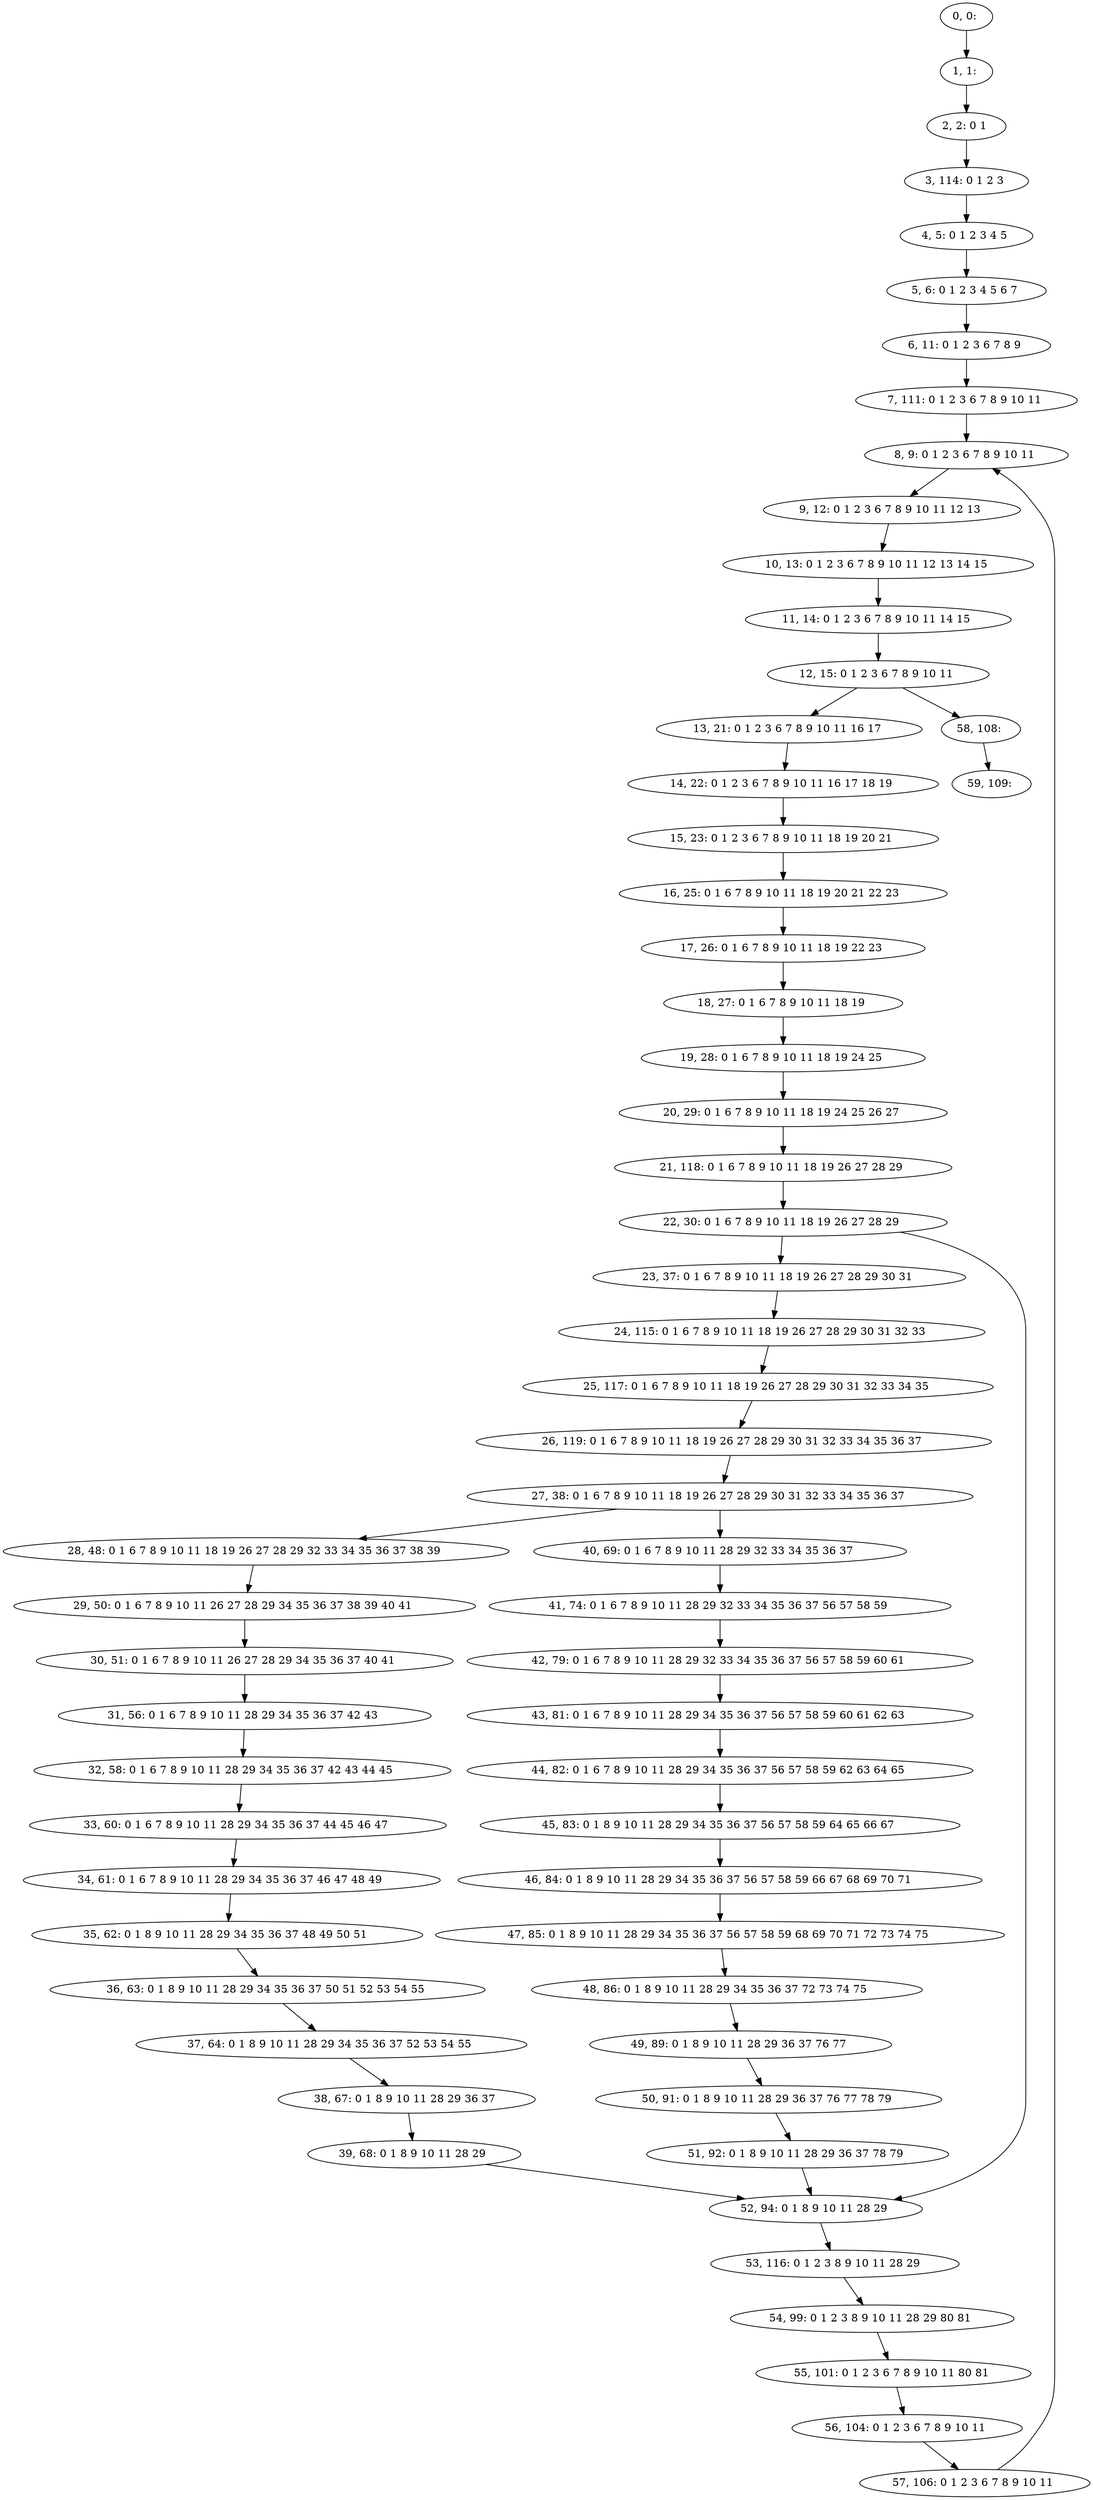 digraph G {
0[label="0, 0: "];
1[label="1, 1: "];
2[label="2, 2: 0 1 "];
3[label="3, 114: 0 1 2 3 "];
4[label="4, 5: 0 1 2 3 4 5 "];
5[label="5, 6: 0 1 2 3 4 5 6 7 "];
6[label="6, 11: 0 1 2 3 6 7 8 9 "];
7[label="7, 111: 0 1 2 3 6 7 8 9 10 11 "];
8[label="8, 9: 0 1 2 3 6 7 8 9 10 11 "];
9[label="9, 12: 0 1 2 3 6 7 8 9 10 11 12 13 "];
10[label="10, 13: 0 1 2 3 6 7 8 9 10 11 12 13 14 15 "];
11[label="11, 14: 0 1 2 3 6 7 8 9 10 11 14 15 "];
12[label="12, 15: 0 1 2 3 6 7 8 9 10 11 "];
13[label="13, 21: 0 1 2 3 6 7 8 9 10 11 16 17 "];
14[label="14, 22: 0 1 2 3 6 7 8 9 10 11 16 17 18 19 "];
15[label="15, 23: 0 1 2 3 6 7 8 9 10 11 18 19 20 21 "];
16[label="16, 25: 0 1 6 7 8 9 10 11 18 19 20 21 22 23 "];
17[label="17, 26: 0 1 6 7 8 9 10 11 18 19 22 23 "];
18[label="18, 27: 0 1 6 7 8 9 10 11 18 19 "];
19[label="19, 28: 0 1 6 7 8 9 10 11 18 19 24 25 "];
20[label="20, 29: 0 1 6 7 8 9 10 11 18 19 24 25 26 27 "];
21[label="21, 118: 0 1 6 7 8 9 10 11 18 19 26 27 28 29 "];
22[label="22, 30: 0 1 6 7 8 9 10 11 18 19 26 27 28 29 "];
23[label="23, 37: 0 1 6 7 8 9 10 11 18 19 26 27 28 29 30 31 "];
24[label="24, 115: 0 1 6 7 8 9 10 11 18 19 26 27 28 29 30 31 32 33 "];
25[label="25, 117: 0 1 6 7 8 9 10 11 18 19 26 27 28 29 30 31 32 33 34 35 "];
26[label="26, 119: 0 1 6 7 8 9 10 11 18 19 26 27 28 29 30 31 32 33 34 35 36 37 "];
27[label="27, 38: 0 1 6 7 8 9 10 11 18 19 26 27 28 29 30 31 32 33 34 35 36 37 "];
28[label="28, 48: 0 1 6 7 8 9 10 11 18 19 26 27 28 29 32 33 34 35 36 37 38 39 "];
29[label="29, 50: 0 1 6 7 8 9 10 11 26 27 28 29 34 35 36 37 38 39 40 41 "];
30[label="30, 51: 0 1 6 7 8 9 10 11 26 27 28 29 34 35 36 37 40 41 "];
31[label="31, 56: 0 1 6 7 8 9 10 11 28 29 34 35 36 37 42 43 "];
32[label="32, 58: 0 1 6 7 8 9 10 11 28 29 34 35 36 37 42 43 44 45 "];
33[label="33, 60: 0 1 6 7 8 9 10 11 28 29 34 35 36 37 44 45 46 47 "];
34[label="34, 61: 0 1 6 7 8 9 10 11 28 29 34 35 36 37 46 47 48 49 "];
35[label="35, 62: 0 1 8 9 10 11 28 29 34 35 36 37 48 49 50 51 "];
36[label="36, 63: 0 1 8 9 10 11 28 29 34 35 36 37 50 51 52 53 54 55 "];
37[label="37, 64: 0 1 8 9 10 11 28 29 34 35 36 37 52 53 54 55 "];
38[label="38, 67: 0 1 8 9 10 11 28 29 36 37 "];
39[label="39, 68: 0 1 8 9 10 11 28 29 "];
40[label="40, 69: 0 1 6 7 8 9 10 11 28 29 32 33 34 35 36 37 "];
41[label="41, 74: 0 1 6 7 8 9 10 11 28 29 32 33 34 35 36 37 56 57 58 59 "];
42[label="42, 79: 0 1 6 7 8 9 10 11 28 29 32 33 34 35 36 37 56 57 58 59 60 61 "];
43[label="43, 81: 0 1 6 7 8 9 10 11 28 29 34 35 36 37 56 57 58 59 60 61 62 63 "];
44[label="44, 82: 0 1 6 7 8 9 10 11 28 29 34 35 36 37 56 57 58 59 62 63 64 65 "];
45[label="45, 83: 0 1 8 9 10 11 28 29 34 35 36 37 56 57 58 59 64 65 66 67 "];
46[label="46, 84: 0 1 8 9 10 11 28 29 34 35 36 37 56 57 58 59 66 67 68 69 70 71 "];
47[label="47, 85: 0 1 8 9 10 11 28 29 34 35 36 37 56 57 58 59 68 69 70 71 72 73 74 75 "];
48[label="48, 86: 0 1 8 9 10 11 28 29 34 35 36 37 72 73 74 75 "];
49[label="49, 89: 0 1 8 9 10 11 28 29 36 37 76 77 "];
50[label="50, 91: 0 1 8 9 10 11 28 29 36 37 76 77 78 79 "];
51[label="51, 92: 0 1 8 9 10 11 28 29 36 37 78 79 "];
52[label="52, 94: 0 1 8 9 10 11 28 29 "];
53[label="53, 116: 0 1 2 3 8 9 10 11 28 29 "];
54[label="54, 99: 0 1 2 3 8 9 10 11 28 29 80 81 "];
55[label="55, 101: 0 1 2 3 6 7 8 9 10 11 80 81 "];
56[label="56, 104: 0 1 2 3 6 7 8 9 10 11 "];
57[label="57, 106: 0 1 2 3 6 7 8 9 10 11 "];
58[label="58, 108: "];
59[label="59, 109: "];
0->1 ;
1->2 ;
2->3 ;
3->4 ;
4->5 ;
5->6 ;
6->7 ;
7->8 ;
8->9 ;
9->10 ;
10->11 ;
11->12 ;
12->13 ;
12->58 ;
13->14 ;
14->15 ;
15->16 ;
16->17 ;
17->18 ;
18->19 ;
19->20 ;
20->21 ;
21->22 ;
22->23 ;
22->52 ;
23->24 ;
24->25 ;
25->26 ;
26->27 ;
27->28 ;
27->40 ;
28->29 ;
29->30 ;
30->31 ;
31->32 ;
32->33 ;
33->34 ;
34->35 ;
35->36 ;
36->37 ;
37->38 ;
38->39 ;
39->52 ;
40->41 ;
41->42 ;
42->43 ;
43->44 ;
44->45 ;
45->46 ;
46->47 ;
47->48 ;
48->49 ;
49->50 ;
50->51 ;
51->52 ;
52->53 ;
53->54 ;
54->55 ;
55->56 ;
56->57 ;
57->8 ;
58->59 ;
}
